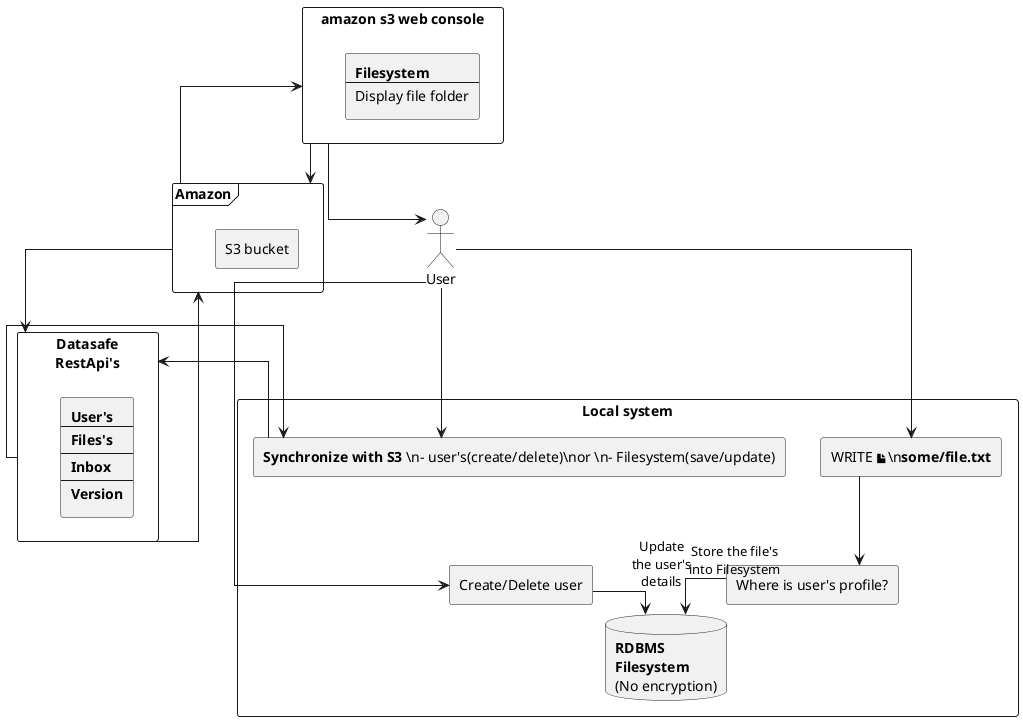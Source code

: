@startuml

skinparam ranksep 10
skinparam linetype ortho

actor User as u

rectangle "Local system" as ls{
    rectangle User_Process [
        Create/Delete user
    ]

    rectangle user_profile [
        Where is user's profile?
    ]

    rectangle doc [
        WRITE <&file>\n<b>some/file.txt</b>
    ]

    database "<b>RDBMS</b>\n<b>Filesystem</b>\n(No encryption)" as local_storage {
    }

    rectangle syn_s3 [
        <b>Synchronize with S3</b> \n- user's(create/delete)\nor \n- Filesystem(save/update)
    ]
}

frame "Amazon" as amazon_S3 {
    rectangle s3 [
            S3 bucket
    ]
}

rectangle "amazon s3 web console" as aweb{
    rectangle web [
        <b>Filesystem</b>
        ---
        Display file folder
    ]
}

rectangle "Datasafe\nRestApi's" as datasafe_restapi{
    rectangle api [
        <b>User's</b>
        ---
        <b>Files's</b>
        ---
        <b>Inbox</b>
        ---
        <b>Version</b>
    ]

}

u --> User_Process
User_Process --> local_storage : Update\nthe user's\ndetails
u --> doc
doc --> user_profile
user_profile --> local_storage : Store the file's\ninto Filesystem
u --> syn_s3
syn_s3 --> datasafe_restapi
datasafe_restapi --> amazon_S3

amazon_S3 --> datasafe_restapi
datasafe_restapi --> syn_s3

amazon_S3 --> aweb
aweb --> amazon_S3

aweb --> u

@enduml
